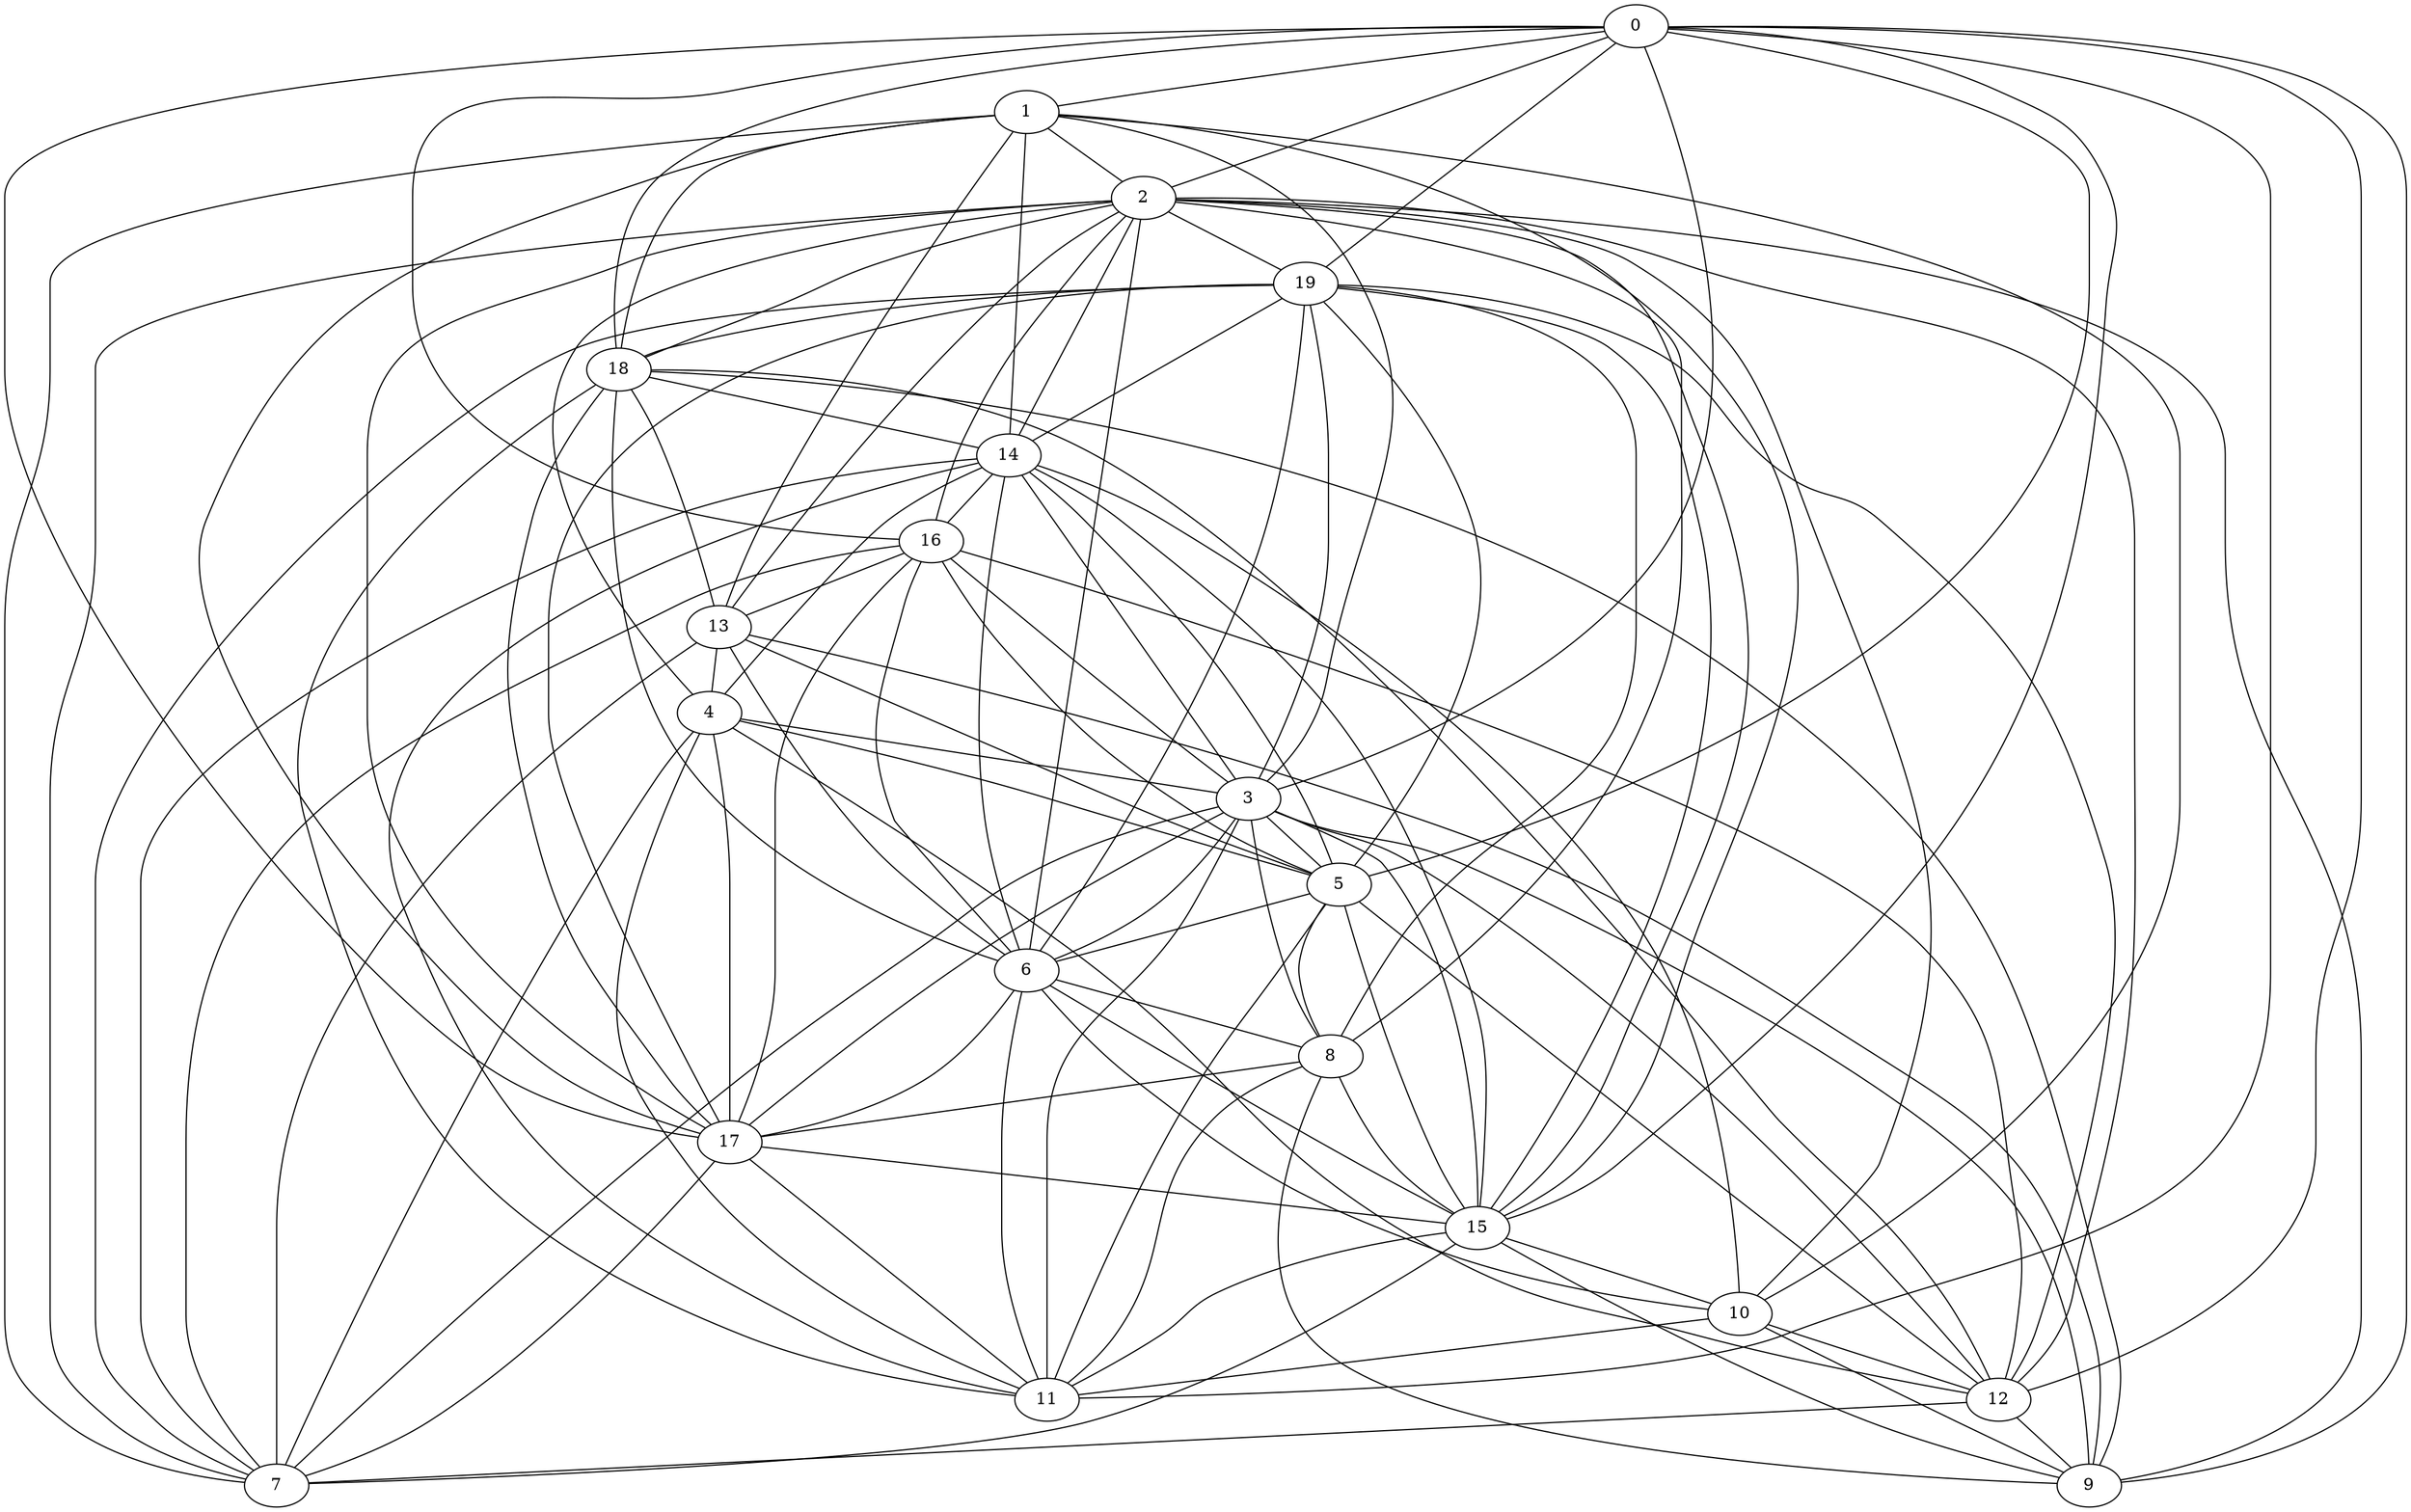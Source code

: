 graph G {
0;
1;
2;
3;
4;
5;
6;
7;
8;
9;
10;
11;
12;
13;
14;
15;
16;
17;
18;
19;
15--9 ;
17--6 ;
6--2 ;
2--4 ;
12--4 ;
15--8 ;
0--3 ;
8--11 ;
17--19 ;
1--3 ;
3--14 ;
4--7 ;
11--0 ;
8--5 ;
12--2 ;
8--9 ;
5--19 ;
9--13 ;
13--5 ;
17--11 ;
9--2 ;
9--0 ;
6--3 ;
1--2 ;
16--0 ;
7--1 ;
6--18 ;
15--1 ;
18--0 ;
17--4 ;
9--18 ;
15--14 ;
12--5 ;
5--6 ;
14--7 ;
2--15 ;
18--1 ;
17--2 ;
17--3 ;
12--18 ;
2--13 ;
15--11 ;
10--6 ;
12--7 ;
6--19 ;
19--3 ;
19--15 ;
8--3 ;
13--4 ;
17--15 ;
10--9 ;
9--3 ;
10--11 ;
12--9 ;
14--2 ;
6--16 ;
16--13 ;
14--4 ;
16--2 ;
18--13 ;
2--8 ;
11--5 ;
14--5 ;
17--7 ;
15--6 ;
3--7 ;
10--12 ;
3--5 ;
6--8 ;
4--5 ;
19--0 ;
7--19 ;
11--4 ;
2--7 ;
6--11 ;
2--19 ;
12--3 ;
6--13 ;
1--13 ;
8--19 ;
0--1 ;
7--13 ;
15--10 ;
5--16 ;
3--11 ;
18--11 ;
10--2 ;
17--0 ;
18--2 ;
12--16 ;
8--17 ;
19--14 ;
18--14 ;
19--18 ;
19--12 ;
14--16 ;
4--3 ;
11--14 ;
10--14 ;
0--5 ;
7--15 ;
12--0 ;
2--0 ;
14--1 ;
10--1 ;
14--6 ;
15--5 ;
0--15 ;
16--3 ;
17--16 ;
17--18 ;
17--1 ;
16--7 ;
15--3 ;
}
